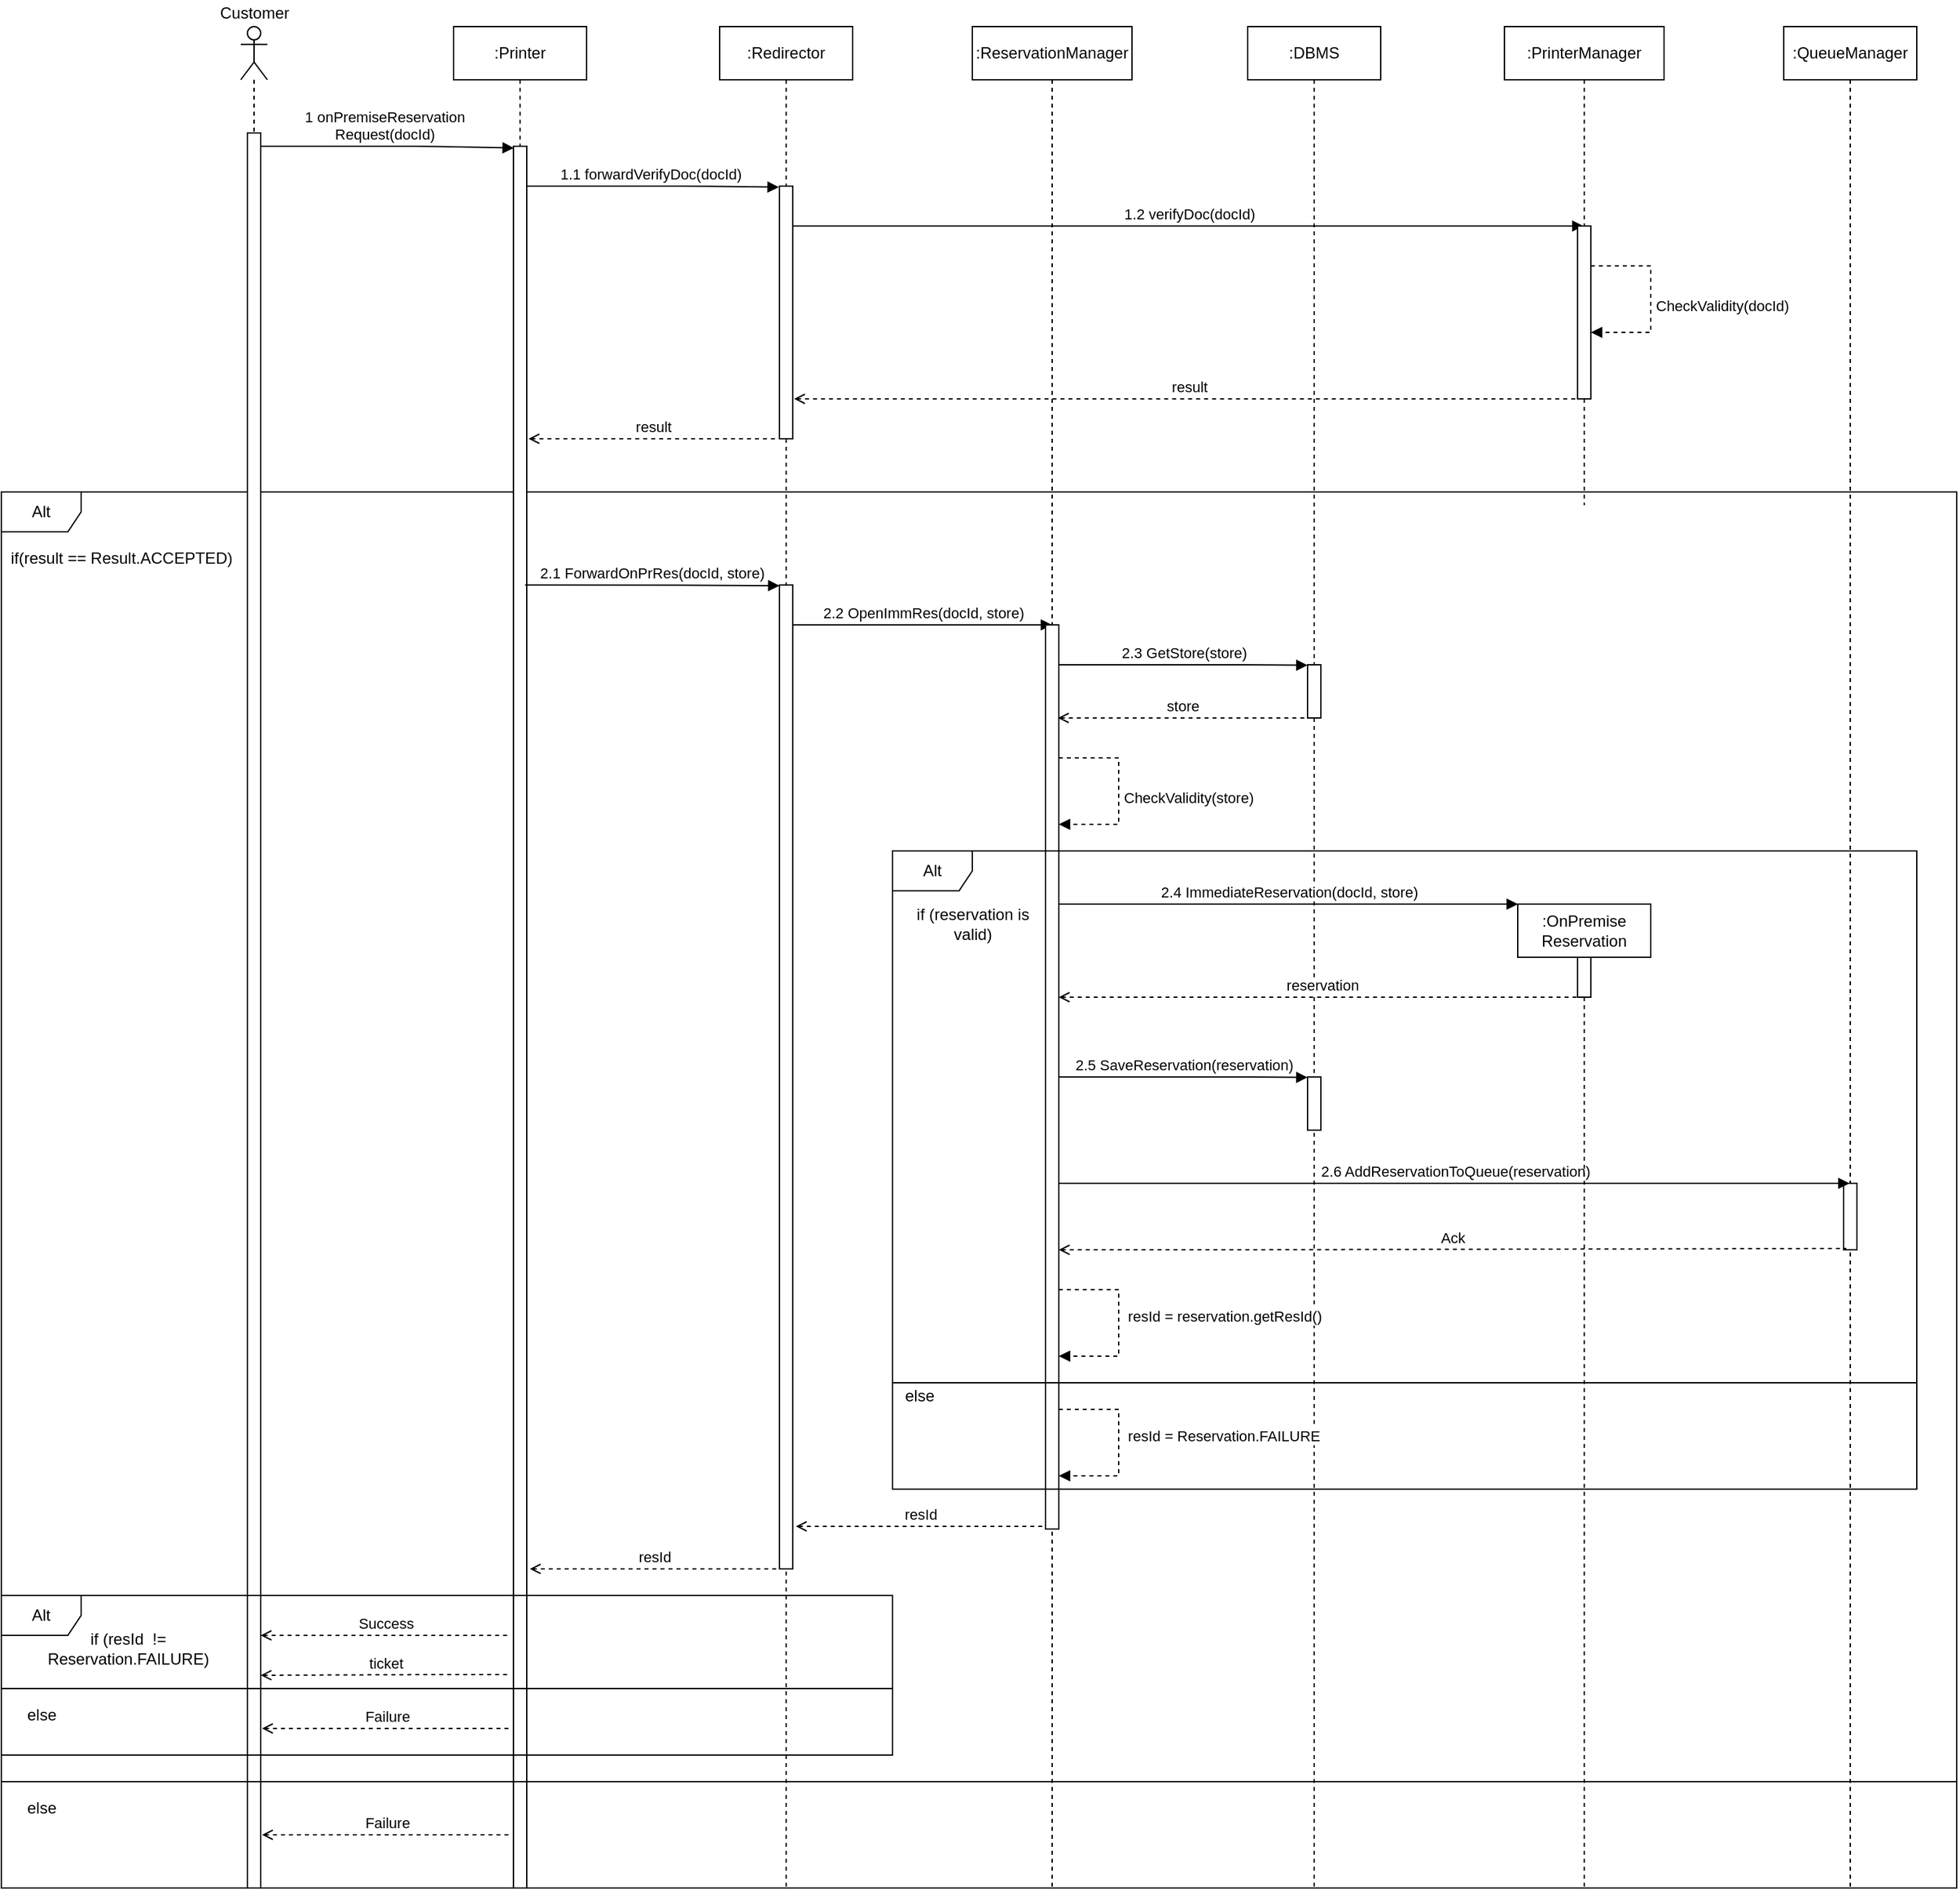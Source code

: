 <mxfile version="13.9.9" type="device"><diagram id="3pW1_D6fCtugZRDtGMTi" name="Page-1"><mxGraphModel dx="1185" dy="718" grid="1" gridSize="10" guides="1" tooltips="1" connect="1" arrows="1" fold="1" page="1" pageScale="1" pageWidth="827" pageHeight="1169" math="0" shadow="0"><root><mxCell id="0"/><mxCell id="1" parent="0"/><mxCell id="HAG76tgdxFuxiZLqb4pS-2" value="Alt" style="shape=umlFrame;whiteSpace=wrap;html=1;" parent="1" vertex="1"><mxGeometry x="10" y="390" width="1470" height="1050" as="geometry"/></mxCell><mxCell id="ByHkQMEVpWtqvZXblwom-11" value="&lt;div&gt;1.1 forwardVerifyDoc(docId)&lt;/div&gt;" style="html=1;verticalAlign=bottom;endArrow=block;entryX=-0.05;entryY=0.004;entryDx=0;entryDy=0;entryPerimeter=0;" parent="1" target="ByHkQMEVpWtqvZXblwom-12" edge="1"><mxGeometry width="80" relative="1" as="geometry"><mxPoint x="400" y="160" as="sourcePoint"/><mxPoint x="600" y="160" as="targetPoint"/><Array as="points"><mxPoint x="530.5" y="160"/></Array></mxGeometry></mxCell><mxCell id="ByHkQMEVpWtqvZXblwom-9" value="&lt;div&gt;1 onPremiseReservation&lt;/div&gt;&lt;div&gt;Request(docId)&lt;/div&gt;" style="html=1;verticalAlign=bottom;endArrow=block;entryX=0.033;entryY=0.001;entryDx=0;entryDy=0;entryPerimeter=0;" parent="1" target="ByHkQMEVpWtqvZXblwom-10" edge="1"><mxGeometry width="80" relative="1" as="geometry"><mxPoint x="199.5" y="130" as="sourcePoint"/><mxPoint x="359.5" y="130" as="targetPoint"/><Array as="points"><mxPoint x="330" y="130"/></Array></mxGeometry></mxCell><mxCell id="ByHkQMEVpWtqvZXblwom-1" value="" style="shape=umlLifeline;participant=umlActor;perimeter=lifelinePerimeter;whiteSpace=wrap;html=1;container=1;collapsible=0;recursiveResize=0;verticalAlign=top;spacingTop=36;outlineConnect=0;" parent="1" vertex="1"><mxGeometry x="190" y="40" width="20" height="1400" as="geometry"/></mxCell><mxCell id="ByHkQMEVpWtqvZXblwom-8" value="" style="html=1;points=[];perimeter=orthogonalPerimeter;" parent="ByHkQMEVpWtqvZXblwom-1" vertex="1"><mxGeometry x="5" y="80" width="10" height="1320" as="geometry"/></mxCell><mxCell id="ByHkQMEVpWtqvZXblwom-2" value="&lt;div&gt;:Printer&lt;/div&gt;" style="shape=umlLifeline;perimeter=lifelinePerimeter;whiteSpace=wrap;html=1;container=1;collapsible=0;recursiveResize=0;outlineConnect=0;" parent="1" vertex="1"><mxGeometry x="350" y="40" width="100" height="1400" as="geometry"/></mxCell><mxCell id="ByHkQMEVpWtqvZXblwom-10" value="" style="html=1;points=[];perimeter=orthogonalPerimeter;" parent="ByHkQMEVpWtqvZXblwom-2" vertex="1"><mxGeometry x="45" y="90" width="10" height="1310" as="geometry"/></mxCell><mxCell id="ByHkQMEVpWtqvZXblwom-3" value=":Redirector" style="shape=umlLifeline;perimeter=lifelinePerimeter;whiteSpace=wrap;html=1;container=1;collapsible=0;recursiveResize=0;outlineConnect=0;" parent="1" vertex="1"><mxGeometry x="550" y="40" width="100" height="1400" as="geometry"/></mxCell><mxCell id="ByHkQMEVpWtqvZXblwom-5" value=":DBMS" style="shape=umlLifeline;perimeter=lifelinePerimeter;whiteSpace=wrap;html=1;container=1;collapsible=0;recursiveResize=0;outlineConnect=0;" parent="1" vertex="1"><mxGeometry x="947" y="40" width="100" height="1400" as="geometry"/></mxCell><mxCell id="ByHkQMEVpWtqvZXblwom-4" value=":ReservationManager" style="shape=umlLifeline;perimeter=lifelinePerimeter;whiteSpace=wrap;html=1;container=1;collapsible=0;recursiveResize=0;outlineConnect=0;" parent="1" vertex="1"><mxGeometry x="740" y="40" width="120" height="1400" as="geometry"/></mxCell><mxCell id="ByHkQMEVpWtqvZXblwom-12" value="" style="html=1;points=[];perimeter=orthogonalPerimeter;" parent="1" vertex="1"><mxGeometry x="595" y="160" width="10" height="190" as="geometry"/></mxCell><mxCell id="ByHkQMEVpWtqvZXblwom-13" value="&lt;div&gt;1.2 verifyDoc(docId)&lt;/div&gt;" style="html=1;verticalAlign=bottom;endArrow=block;" parent="1" target="obcJYbaCztrJrSRxbK1Y-1" edge="1"><mxGeometry width="80" relative="1" as="geometry"><mxPoint x="605" y="190" as="sourcePoint"/><mxPoint x="800" y="190" as="targetPoint"/><Array as="points"><mxPoint x="735.5" y="190"/></Array></mxGeometry></mxCell><mxCell id="ByHkQMEVpWtqvZXblwom-19" value="result" style="html=1;verticalAlign=bottom;endArrow=none;endFill=0;startArrow=open;startFill=0;exitX=0.95;exitY=1;exitDx=0;exitDy=0;exitPerimeter=0;dashed=1;" parent="1" target="obcJYbaCztrJrSRxbK1Y-1" edge="1"><mxGeometry width="80" relative="1" as="geometry"><mxPoint x="606" y="320" as="sourcePoint"/><mxPoint x="793.66" y="320.04" as="targetPoint"/><Array as="points"><mxPoint x="732" y="320"/></Array></mxGeometry></mxCell><mxCell id="ByHkQMEVpWtqvZXblwom-20" value="result" style="html=1;verticalAlign=bottom;endArrow=none;endFill=0;startArrow=open;startFill=0;entryX=0.016;entryY=0.412;entryDx=0;entryDy=0;entryPerimeter=0;exitX=0.95;exitY=1;exitDx=0;exitDy=0;exitPerimeter=0;dashed=1;" parent="1" edge="1"><mxGeometry width="80" relative="1" as="geometry"><mxPoint x="406.34" y="350.0" as="sourcePoint"/><mxPoint x="594.0" y="350.04" as="targetPoint"/><Array as="points"><mxPoint x="532.34" y="350"/></Array></mxGeometry></mxCell><mxCell id="ByHkQMEVpWtqvZXblwom-22" value="Customer" style="text;html=1;align=center;verticalAlign=middle;resizable=0;points=[];autosize=1;" parent="1" vertex="1"><mxGeometry x="165" y="20" width="70" height="20" as="geometry"/></mxCell><mxCell id="ByHkQMEVpWtqvZXblwom-26" value="&lt;div&gt;2.1 ForwardOnPrRes(docId, store)&lt;/div&gt;" style="html=1;verticalAlign=bottom;endArrow=block;entryX=0.033;entryY=0.001;entryDx=0;entryDy=0;entryPerimeter=0;exitX=0.913;exitY=0.937;exitDx=0;exitDy=0;exitPerimeter=0;" parent="1" edge="1"><mxGeometry width="80" relative="1" as="geometry"><mxPoint x="403.8" y="460.0" as="sourcePoint"/><mxPoint x="595.0" y="460.53" as="targetPoint"/><Array as="points"><mxPoint x="529.67" y="460.16"/></Array></mxGeometry></mxCell><mxCell id="ByHkQMEVpWtqvZXblwom-27" value="&lt;div&gt;2.2 OpenImmRes(docId, store)&lt;/div&gt;" style="html=1;verticalAlign=bottom;endArrow=block;" parent="1" edge="1"><mxGeometry width="80" relative="1" as="geometry"><mxPoint x="605" y="490" as="sourcePoint"/><mxPoint x="800" y="490" as="targetPoint"/><Array as="points"><mxPoint x="735.5" y="490"/></Array></mxGeometry></mxCell><mxCell id="ByHkQMEVpWtqvZXblwom-30" value="" style="html=1;points=[];perimeter=orthogonalPerimeter;" parent="1" vertex="1"><mxGeometry x="595" y="460" width="10" height="740" as="geometry"/></mxCell><mxCell id="ByHkQMEVpWtqvZXblwom-31" value="" style="html=1;points=[];perimeter=orthogonalPerimeter;" parent="1" vertex="1"><mxGeometry x="795" y="490" width="10" height="680" as="geometry"/></mxCell><mxCell id="ByHkQMEVpWtqvZXblwom-32" value="2.3 GetStore(store)" style="html=1;verticalAlign=bottom;endArrow=block;entryX=0.001;entryY=0.008;entryDx=0;entryDy=0;entryPerimeter=0;" parent="1" target="ByHkQMEVpWtqvZXblwom-33" edge="1"><mxGeometry x="0.002" width="80" relative="1" as="geometry"><mxPoint x="805" y="520" as="sourcePoint"/><mxPoint x="1000" y="520" as="targetPoint"/><Array as="points"><mxPoint x="935.5" y="520"/></Array><mxPoint as="offset"/></mxGeometry></mxCell><mxCell id="ByHkQMEVpWtqvZXblwom-33" value="" style="html=1;points=[];perimeter=orthogonalPerimeter;" parent="1" vertex="1"><mxGeometry x="992" y="520" width="10" height="40" as="geometry"/></mxCell><mxCell id="ByHkQMEVpWtqvZXblwom-36" value="store" style="html=1;verticalAlign=bottom;endArrow=none;endFill=0;startArrow=open;startFill=0;entryX=0.016;entryY=0.412;entryDx=0;entryDy=0;entryPerimeter=0;exitX=0.95;exitY=1;exitDx=0;exitDy=0;exitPerimeter=0;dashed=1;" parent="1" edge="1"><mxGeometry width="80" relative="1" as="geometry"><mxPoint x="804.34" y="560" as="sourcePoint"/><mxPoint x="992.0" y="560.04" as="targetPoint"/><Array as="points"><mxPoint x="930.34" y="560"/></Array></mxGeometry></mxCell><mxCell id="ByHkQMEVpWtqvZXblwom-38" value="CheckValidity(store)" style="edgeStyle=orthogonalEdgeStyle;html=1;align=left;spacingLeft=2;endArrow=block;rounded=0;dashed=1;" parent="1" edge="1"><mxGeometry x="0.071" relative="1" as="geometry"><mxPoint x="805" y="590" as="sourcePoint"/><Array as="points"><mxPoint x="850" y="590"/><mxPoint x="850" y="640"/></Array><mxPoint x="805" y="640" as="targetPoint"/><mxPoint as="offset"/></mxGeometry></mxCell><mxCell id="ByHkQMEVpWtqvZXblwom-39" value="Alt" style="shape=umlFrame;whiteSpace=wrap;html=1;" parent="1" vertex="1"><mxGeometry x="680" y="660" width="770" height="480" as="geometry"/></mxCell><mxCell id="ByHkQMEVpWtqvZXblwom-40" value="if (reservation is&lt;br&gt;valid)" style="text;html=1;align=center;verticalAlign=middle;resizable=0;points=[];autosize=1;" parent="1" vertex="1"><mxGeometry x="690" y="700" width="100" height="30" as="geometry"/></mxCell><mxCell id="ByHkQMEVpWtqvZXblwom-41" value="" style="endArrow=none;html=1;edgeStyle=orthogonalEdgeStyle;" parent="1" edge="1"><mxGeometry relative="1" as="geometry"><mxPoint x="680" y="1060" as="sourcePoint"/><mxPoint x="1450" y="1060" as="targetPoint"/></mxGeometry></mxCell><mxCell id="ByHkQMEVpWtqvZXblwom-44" value="2.5 SaveReservation(reservation)" style="html=1;verticalAlign=bottom;endArrow=block;entryX=0.001;entryY=0.008;entryDx=0;entryDy=0;entryPerimeter=0;" parent="1" edge="1"><mxGeometry x="0.002" width="80" relative="1" as="geometry"><mxPoint x="805" y="830" as="sourcePoint"/><mxPoint x="992.01" y="830.32" as="targetPoint"/><Array as="points"><mxPoint x="935.5" y="830"/></Array><mxPoint as="offset"/></mxGeometry></mxCell><mxCell id="ByHkQMEVpWtqvZXblwom-45" value="" style="html=1;points=[];perimeter=orthogonalPerimeter;" parent="1" vertex="1"><mxGeometry x="992.01" y="830" width="10" height="40" as="geometry"/></mxCell><mxCell id="ByHkQMEVpWtqvZXblwom-47" value=":QueueManager" style="shape=umlLifeline;perimeter=lifelinePerimeter;whiteSpace=wrap;html=1;container=1;collapsible=0;recursiveResize=0;outlineConnect=0;" parent="1" vertex="1"><mxGeometry x="1350" y="40" width="100" height="1400" as="geometry"/></mxCell><mxCell id="ByHkQMEVpWtqvZXblwom-50" value="" style="html=1;points=[];perimeter=orthogonalPerimeter;" parent="ByHkQMEVpWtqvZXblwom-47" vertex="1"><mxGeometry x="45" y="870" width="10" height="50" as="geometry"/></mxCell><mxCell id="ByHkQMEVpWtqvZXblwom-49" value="2.6 AddReservationToQueue(reservation)" style="html=1;verticalAlign=bottom;endArrow=block;" parent="1" target="ByHkQMEVpWtqvZXblwom-47" edge="1"><mxGeometry x="0.002" width="80" relative="1" as="geometry"><mxPoint x="805" y="910" as="sourcePoint"/><mxPoint x="1199.51" y="910" as="targetPoint"/><Array as="points"><mxPoint x="935.5" y="910"/></Array><mxPoint as="offset"/></mxGeometry></mxCell><mxCell id="ByHkQMEVpWtqvZXblwom-52" value="&lt;div&gt;:OnPremise&lt;/div&gt;&lt;div&gt;Reservation&lt;/div&gt;" style="shape=umlLifeline;perimeter=lifelinePerimeter;whiteSpace=wrap;html=1;container=1;collapsible=0;recursiveResize=0;outlineConnect=0;" parent="1" vertex="1"><mxGeometry x="1150" y="700" width="100" height="740" as="geometry"/></mxCell><mxCell id="ByHkQMEVpWtqvZXblwom-58" value="" style="html=1;points=[];perimeter=orthogonalPerimeter;" parent="ByHkQMEVpWtqvZXblwom-52" vertex="1"><mxGeometry x="45" y="40" width="10" height="30" as="geometry"/></mxCell><mxCell id="ByHkQMEVpWtqvZXblwom-56" value="2.4 ImmediateReservation(docId, store)" style="html=1;verticalAlign=bottom;endArrow=block;entryX=0.002;entryY=0;entryDx=0;entryDy=0;entryPerimeter=0;" parent="1" target="ByHkQMEVpWtqvZXblwom-52" edge="1"><mxGeometry x="0.002" width="80" relative="1" as="geometry"><mxPoint x="805" y="700" as="sourcePoint"/><mxPoint x="1199.51" y="710" as="targetPoint"/><Array as="points"><mxPoint x="935.5" y="700"/></Array><mxPoint as="offset"/></mxGeometry></mxCell><mxCell id="ByHkQMEVpWtqvZXblwom-57" value="reservation" style="html=1;verticalAlign=bottom;endArrow=none;endFill=0;startArrow=open;startFill=0;exitX=0.95;exitY=1;exitDx=0;exitDy=0;exitPerimeter=0;dashed=1;" parent="1" target="ByHkQMEVpWtqvZXblwom-52" edge="1"><mxGeometry width="80" relative="1" as="geometry"><mxPoint x="805.0" y="770.0" as="sourcePoint"/><mxPoint x="992.66" y="770.04" as="targetPoint"/><Array as="points"><mxPoint x="931" y="770"/></Array></mxGeometry></mxCell><mxCell id="ByHkQMEVpWtqvZXblwom-60" value="Ack" style="html=1;verticalAlign=bottom;endArrow=none;endFill=0;startArrow=open;startFill=0;exitX=0.95;exitY=1;exitDx=0;exitDy=0;exitPerimeter=0;dashed=1;entryX=0.2;entryY=0.98;entryDx=0;entryDy=0;entryPerimeter=0;" parent="1" target="ByHkQMEVpWtqvZXblwom-50" edge="1"><mxGeometry width="80" relative="1" as="geometry"><mxPoint x="805" y="960" as="sourcePoint"/><mxPoint x="1199.5" y="960" as="targetPoint"/><Array as="points"><mxPoint x="931" y="960"/></Array></mxGeometry></mxCell><mxCell id="ByHkQMEVpWtqvZXblwom-61" value="else" style="text;html=1;align=center;verticalAlign=middle;resizable=0;points=[];autosize=1;" parent="1" vertex="1"><mxGeometry x="680" y="1060" width="40" height="20" as="geometry"/></mxCell><mxCell id="ByHkQMEVpWtqvZXblwom-62" value="&amp;nbsp;resId = reservation.getResId()" style="edgeStyle=orthogonalEdgeStyle;html=1;align=left;spacingLeft=2;endArrow=block;rounded=0;dashed=1;" parent="1" edge="1"><mxGeometry x="-0.071" relative="1" as="geometry"><mxPoint x="805" y="990" as="sourcePoint"/><Array as="points"><mxPoint x="850" y="990"/><mxPoint x="850" y="1040"/></Array><mxPoint x="805" y="1040" as="targetPoint"/><mxPoint as="offset"/></mxGeometry></mxCell><mxCell id="ByHkQMEVpWtqvZXblwom-63" value="&amp;nbsp;resId = Reservation.FAILURE" style="edgeStyle=orthogonalEdgeStyle;html=1;align=left;spacingLeft=2;endArrow=block;rounded=0;dashed=1;" parent="1" edge="1"><mxGeometry x="-0.071" relative="1" as="geometry"><mxPoint x="805" y="1080" as="sourcePoint"/><Array as="points"><mxPoint x="850" y="1080"/><mxPoint x="850" y="1130"/></Array><mxPoint x="805" y="1130" as="targetPoint"/><mxPoint as="offset"/></mxGeometry></mxCell><mxCell id="ByHkQMEVpWtqvZXblwom-64" value="resId " style="html=1;verticalAlign=bottom;endArrow=none;endFill=0;startArrow=open;startFill=0;entryX=0.016;entryY=0.412;entryDx=0;entryDy=0;entryPerimeter=0;exitX=0.95;exitY=1;exitDx=0;exitDy=0;exitPerimeter=0;dashed=1;" parent="1" edge="1"><mxGeometry width="80" relative="1" as="geometry"><mxPoint x="607.34" y="1168" as="sourcePoint"/><mxPoint x="795" y="1168.04" as="targetPoint"/><Array as="points"><mxPoint x="733.34" y="1168"/></Array></mxGeometry></mxCell><mxCell id="ByHkQMEVpWtqvZXblwom-65" value="resId " style="html=1;verticalAlign=bottom;endArrow=none;endFill=0;startArrow=open;startFill=0;entryX=0.016;entryY=0.412;entryDx=0;entryDy=0;entryPerimeter=0;exitX=0.95;exitY=1;exitDx=0;exitDy=0;exitPerimeter=0;dashed=1;" parent="1" edge="1"><mxGeometry width="80" relative="1" as="geometry"><mxPoint x="407.34" y="1200" as="sourcePoint"/><mxPoint x="595" y="1200.04" as="targetPoint"/><Array as="points"><mxPoint x="533.34" y="1200"/></Array></mxGeometry></mxCell><mxCell id="ByHkQMEVpWtqvZXblwom-70" value="Alt" style="shape=umlFrame;whiteSpace=wrap;html=1;" parent="1" vertex="1"><mxGeometry x="10" y="1220" width="670" height="120" as="geometry"/></mxCell><mxCell id="ByHkQMEVpWtqvZXblwom-71" value="Success" style="html=1;verticalAlign=bottom;endArrow=none;endFill=0;startArrow=open;startFill=0;entryX=0.016;entryY=0.412;entryDx=0;entryDy=0;entryPerimeter=0;dashed=1;" parent="1" edge="1"><mxGeometry width="80" relative="1" as="geometry"><mxPoint x="205" y="1250" as="sourcePoint"/><mxPoint x="392.66" y="1250.04" as="targetPoint"/><Array as="points"><mxPoint x="331" y="1250"/></Array></mxGeometry></mxCell><mxCell id="ByHkQMEVpWtqvZXblwom-72" value="if (resId&amp;nbsp; !=&lt;br&gt;Reservation.FAILURE)" style="text;html=1;align=center;verticalAlign=middle;resizable=0;points=[];autosize=1;" parent="1" vertex="1"><mxGeometry x="35" y="1245" width="140" height="30" as="geometry"/></mxCell><mxCell id="ByHkQMEVpWtqvZXblwom-75" value="" style="endArrow=none;html=1;edgeStyle=orthogonalEdgeStyle;" parent="1" edge="1"><mxGeometry relative="1" as="geometry"><mxPoint x="10" y="1290" as="sourcePoint"/><mxPoint x="680" y="1290" as="targetPoint"/></mxGeometry></mxCell><mxCell id="ByHkQMEVpWtqvZXblwom-76" value="else" style="text;html=1;align=center;verticalAlign=middle;resizable=0;points=[];autosize=1;" parent="1" vertex="1"><mxGeometry x="20" y="1300" width="40" height="20" as="geometry"/></mxCell><mxCell id="ByHkQMEVpWtqvZXblwom-77" value="Failure" style="html=1;verticalAlign=bottom;endArrow=none;endFill=0;startArrow=open;startFill=0;entryX=0.016;entryY=0.412;entryDx=0;entryDy=0;entryPerimeter=0;exitX=0.95;exitY=1;exitDx=0;exitDy=0;exitPerimeter=0;dashed=1;" parent="1" edge="1"><mxGeometry width="80" relative="1" as="geometry"><mxPoint x="206" y="1320" as="sourcePoint"/><mxPoint x="393.66" y="1320.04" as="targetPoint"/><Array as="points"><mxPoint x="332" y="1320"/></Array></mxGeometry></mxCell><mxCell id="obcJYbaCztrJrSRxbK1Y-1" value=":PrinterManager" style="shape=umlLifeline;perimeter=lifelinePerimeter;whiteSpace=wrap;html=1;container=1;collapsible=0;recursiveResize=0;outlineConnect=0;" parent="1" vertex="1"><mxGeometry x="1140" y="40" width="120" height="360" as="geometry"/></mxCell><mxCell id="obcJYbaCztrJrSRxbK1Y-2" value="" style="html=1;points=[];perimeter=orthogonalPerimeter;" parent="obcJYbaCztrJrSRxbK1Y-1" vertex="1"><mxGeometry x="55" y="150" width="10" height="130" as="geometry"/></mxCell><mxCell id="obcJYbaCztrJrSRxbK1Y-4" value="ticket" style="html=1;verticalAlign=bottom;endArrow=none;endFill=0;startArrow=open;startFill=0;entryX=0.016;entryY=0.412;entryDx=0;entryDy=0;entryPerimeter=0;dashed=1;" parent="1" edge="1"><mxGeometry width="80" relative="1" as="geometry"><mxPoint x="205" y="1280" as="sourcePoint"/><mxPoint x="392.66" y="1279.54" as="targetPoint"/><Array as="points"><mxPoint x="331" y="1279.5"/></Array></mxGeometry></mxCell><mxCell id="HAG76tgdxFuxiZLqb4pS-3" value="" style="endArrow=none;html=1;edgeStyle=orthogonalEdgeStyle;" parent="1" edge="1"><mxGeometry relative="1" as="geometry"><mxPoint x="10" y="1360" as="sourcePoint"/><mxPoint x="1480" y="1360" as="targetPoint"/></mxGeometry></mxCell><mxCell id="HAG76tgdxFuxiZLqb4pS-4" value="else" style="text;html=1;align=center;verticalAlign=middle;resizable=0;points=[];autosize=1;" parent="1" vertex="1"><mxGeometry x="20" y="1370" width="40" height="20" as="geometry"/></mxCell><mxCell id="HAG76tgdxFuxiZLqb4pS-5" value="Failure" style="html=1;verticalAlign=bottom;endArrow=none;endFill=0;startArrow=open;startFill=0;entryX=0.016;entryY=0.412;entryDx=0;entryDy=0;entryPerimeter=0;exitX=0.95;exitY=1;exitDx=0;exitDy=0;exitPerimeter=0;dashed=1;" parent="1" edge="1"><mxGeometry width="80" relative="1" as="geometry"><mxPoint x="206" y="1400" as="sourcePoint"/><mxPoint x="393.66" y="1400.04" as="targetPoint"/><Array as="points"><mxPoint x="332" y="1400"/></Array></mxGeometry></mxCell><mxCell id="HAG76tgdxFuxiZLqb4pS-6" value="if(result == Result.ACCEPTED)" style="text;html=1;align=center;verticalAlign=middle;resizable=0;points=[];autosize=1;" parent="1" vertex="1"><mxGeometry x="10" y="430" width="180" height="20" as="geometry"/></mxCell><mxCell id="XM6nzI0tax0xSZqv0CnF-1" value="CheckValidity(docId)" style="edgeStyle=orthogonalEdgeStyle;html=1;align=left;spacingLeft=2;endArrow=block;rounded=0;dashed=1;" parent="1" edge="1"><mxGeometry x="0.071" relative="1" as="geometry"><mxPoint x="1205" y="220" as="sourcePoint"/><Array as="points"><mxPoint x="1250" y="220"/><mxPoint x="1250" y="270"/></Array><mxPoint x="1205" y="270" as="targetPoint"/><mxPoint as="offset"/></mxGeometry></mxCell></root></mxGraphModel></diagram></mxfile>
